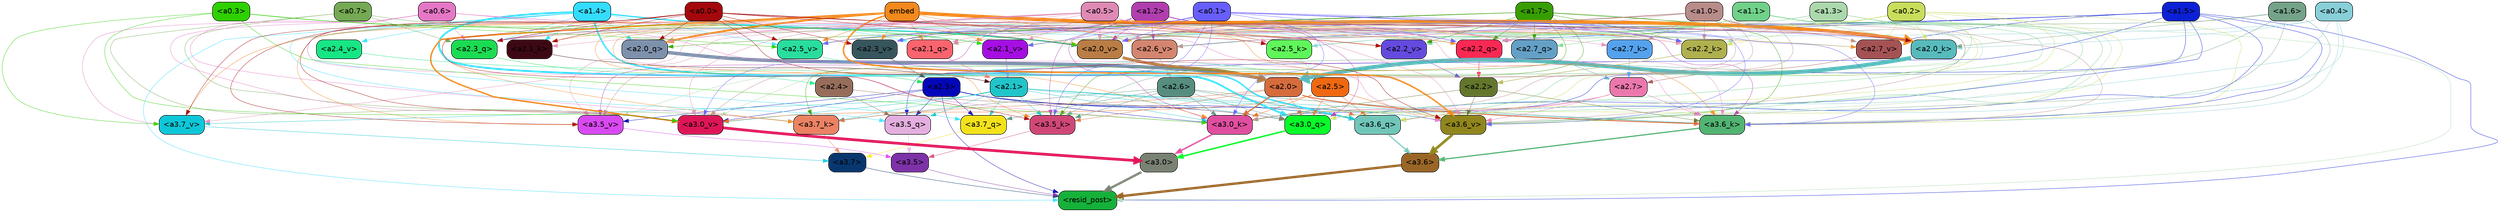 strict digraph "" {
	graph [bgcolor=transparent,
		layout=dot,
		overlap=false,
		splines=true
	];
	"<a3.7>"	[color=black,
		fillcolor="#08376f",
		fontname=Helvetica,
		shape=box,
		style="filled, rounded"];
	"<resid_post>"	[color=black,
		fillcolor="#15b13a",
		fontname=Helvetica,
		shape=box,
		style="filled, rounded"];
	"<a3.7>" -> "<resid_post>"	[color="#08376f",
		penwidth=0.6239100098609924];
	"<a3.6>"	[color=black,
		fillcolor="#9a6627",
		fontname=Helvetica,
		shape=box,
		style="filled, rounded"];
	"<a3.6>" -> "<resid_post>"	[color="#9a6627",
		penwidth=4.569062113761902];
	"<a3.5>"	[color=black,
		fillcolor="#7d32a8",
		fontname=Helvetica,
		shape=box,
		style="filled, rounded"];
	"<a3.5>" -> "<resid_post>"	[color="#7d32a8",
		penwidth=0.6];
	"<a3.0>"	[color=black,
		fillcolor="#7a8273",
		fontname=Helvetica,
		shape=box,
		style="filled, rounded"];
	"<a3.0>" -> "<resid_post>"	[color="#7a8273",
		penwidth=4.283544182777405];
	"<a2.3>"	[color=black,
		fillcolor="#0407b8",
		fontname=Helvetica,
		shape=box,
		style="filled, rounded"];
	"<a2.3>" -> "<resid_post>"	[color="#0407b8",
		penwidth=0.6];
	"<a3.7_q>"	[color=black,
		fillcolor="#f3e21a",
		fontname=Helvetica,
		shape=box,
		style="filled, rounded"];
	"<a2.3>" -> "<a3.7_q>"	[color="#0407b8",
		penwidth=0.6];
	"<a3.6_q>"	[color=black,
		fillcolor="#70c6b9",
		fontname=Helvetica,
		shape=box,
		style="filled, rounded"];
	"<a2.3>" -> "<a3.6_q>"	[color="#0407b8",
		penwidth=0.6];
	"<a3.5_q>"	[color=black,
		fillcolor="#e4aedf",
		fontname=Helvetica,
		shape=box,
		style="filled, rounded"];
	"<a2.3>" -> "<a3.5_q>"	[color="#0407b8",
		penwidth=0.6];
	"<a3.0_q>"	[color=black,
		fillcolor="#09f929",
		fontname=Helvetica,
		shape=box,
		style="filled, rounded"];
	"<a2.3>" -> "<a3.0_q>"	[color="#0407b8",
		penwidth=0.6];
	"<a3.0_k>"	[color=black,
		fillcolor="#e04e9f",
		fontname=Helvetica,
		shape=box,
		style="filled, rounded"];
	"<a2.3>" -> "<a3.0_k>"	[color="#0407b8",
		penwidth=0.6];
	"<a3.6_v>"	[color=black,
		fillcolor="#91861d",
		fontname=Helvetica,
		shape=box,
		style="filled, rounded"];
	"<a2.3>" -> "<a3.6_v>"	[color="#0407b8",
		penwidth=0.6];
	"<a3.5_v>"	[color=black,
		fillcolor="#d949f1",
		fontname=Helvetica,
		shape=box,
		style="filled, rounded"];
	"<a2.3>" -> "<a3.5_v>"	[color="#0407b8",
		penwidth=0.6];
	"<a3.0_v>"	[color=black,
		fillcolor="#de1657",
		fontname=Helvetica,
		shape=box,
		style="filled, rounded"];
	"<a2.3>" -> "<a3.0_v>"	[color="#0407b8",
		penwidth=0.6];
	"<a1.5>"	[color=black,
		fillcolor="#0c20d6",
		fontname=Helvetica,
		shape=box,
		style="filled, rounded"];
	"<a1.5>" -> "<resid_post>"	[color="#0c20d6",
		penwidth=0.6];
	"<a1.5>" -> "<a3.6_q>"	[color="#0c20d6",
		penwidth=0.6];
	"<a1.5>" -> "<a3.5_q>"	[color="#0c20d6",
		penwidth=0.6];
	"<a1.5>" -> "<a3.0_q>"	[color="#0c20d6",
		penwidth=0.6];
	"<a3.6_k>"	[color=black,
		fillcolor="#52b472",
		fontname=Helvetica,
		shape=box,
		style="filled, rounded"];
	"<a1.5>" -> "<a3.6_k>"	[color="#0c20d6",
		penwidth=0.6];
	"<a1.5>" -> "<a3.0_k>"	[color="#0c20d6",
		penwidth=0.6];
	"<a2.2_q>"	[color=black,
		fillcolor="#fb2853",
		fontname=Helvetica,
		shape=box,
		style="filled, rounded"];
	"<a1.5>" -> "<a2.2_q>"	[color="#0c20d6",
		penwidth=0.6];
	"<a2.7_v>"	[color=black,
		fillcolor="#a55255",
		fontname=Helvetica,
		shape=box,
		style="filled, rounded"];
	"<a1.5>" -> "<a2.7_v>"	[color="#0c20d6",
		penwidth=0.6];
	"<a2.6_v>"	[color=black,
		fillcolor="#d4856f",
		fontname=Helvetica,
		shape=box,
		style="filled, rounded"];
	"<a1.5>" -> "<a2.6_v>"	[color="#0c20d6",
		penwidth=0.6];
	"<a2.1_v>"	[color=black,
		fillcolor="#a60ee3",
		fontname=Helvetica,
		shape=box,
		style="filled, rounded"];
	"<a1.5>" -> "<a2.1_v>"	[color="#0c20d6",
		penwidth=0.6];
	"<a1.4>"	[color=black,
		fillcolor="#34ddfe",
		fontname=Helvetica,
		shape=box,
		style="filled, rounded"];
	"<a1.4>" -> "<resid_post>"	[color="#34ddfe",
		penwidth=0.6];
	"<a1.4>" -> "<a3.7_q>"	[color="#34ddfe",
		penwidth=0.6];
	"<a1.4>" -> "<a3.6_q>"	[color="#34ddfe",
		penwidth=2.7536282539367676];
	"<a1.4>" -> "<a3.5_q>"	[color="#34ddfe",
		penwidth=0.6];
	"<a1.4>" -> "<a3.0_q>"	[color="#34ddfe",
		penwidth=3.3369133472442627];
	"<a2.3_q>"	[color=black,
		fillcolor="#1bdb52",
		fontname=Helvetica,
		shape=box,
		style="filled, rounded"];
	"<a1.4>" -> "<a2.3_q>"	[color="#34ddfe",
		penwidth=0.6];
	"<a1.4>" -> "<a2.2_q>"	[color="#34ddfe",
		penwidth=0.6];
	"<a2.1_q>"	[color=black,
		fillcolor="#fa646e",
		fontname=Helvetica,
		shape=box,
		style="filled, rounded"];
	"<a1.4>" -> "<a2.1_q>"	[color="#34ddfe",
		penwidth=0.6];
	"<a2.0_q>"	[color=black,
		fillcolor="#7e91ac",
		fontname=Helvetica,
		shape=box,
		style="filled, rounded"];
	"<a1.4>" -> "<a2.0_q>"	[color="#34ddfe",
		penwidth=0.6];
	"<a2.1_k>"	[color=black,
		fillcolor="#3c0813",
		fontname=Helvetica,
		shape=box,
		style="filled, rounded"];
	"<a1.4>" -> "<a2.1_k>"	[color="#34ddfe",
		penwidth=0.6];
	"<a1.4>" -> "<a2.7_v>"	[color="#34ddfe",
		penwidth=0.6];
	"<a1.4>" -> "<a2.6_v>"	[color="#34ddfe",
		penwidth=0.6];
	"<a2.5_v>"	[color=black,
		fillcolor="#29dd9d",
		fontname=Helvetica,
		shape=box,
		style="filled, rounded"];
	"<a1.4>" -> "<a2.5_v>"	[color="#34ddfe",
		penwidth=0.6];
	"<a2.4_v>"	[color=black,
		fillcolor="#17e685",
		fontname=Helvetica,
		shape=box,
		style="filled, rounded"];
	"<a1.4>" -> "<a2.4_v>"	[color="#34ddfe",
		penwidth=0.6];
	"<a1.4>" -> "<a2.1_v>"	[color="#34ddfe",
		penwidth=0.6];
	"<a2.0_v>"	[color=black,
		fillcolor="#b97d45",
		fontname=Helvetica,
		shape=box,
		style="filled, rounded"];
	"<a1.4>" -> "<a2.0_v>"	[color="#34ddfe",
		penwidth=2.2818827629089355];
	"<a1.3>"	[color=black,
		fillcolor="#abd9ad",
		fontname=Helvetica,
		shape=box,
		style="filled, rounded"];
	"<a1.3>" -> "<resid_post>"	[color="#abd9ad",
		penwidth=0.6];
	"<a1.3>" -> "<a3.6_v>"	[color="#abd9ad",
		penwidth=0.6];
	"<a1.3>" -> "<a3.5_v>"	[color="#abd9ad",
		penwidth=0.6];
	"<a1.3>" -> "<a3.0_v>"	[color="#abd9ad",
		penwidth=0.6];
	"<a1.3>" -> "<a2.2_q>"	[color="#abd9ad",
		penwidth=0.6];
	"<a1.3>" -> "<a2.1_q>"	[color="#abd9ad",
		penwidth=0.6];
	"<a2.2_k>"	[color=black,
		fillcolor="#afb14e",
		fontname=Helvetica,
		shape=box,
		style="filled, rounded"];
	"<a1.3>" -> "<a2.2_k>"	[color="#abd9ad",
		penwidth=0.6];
	"<a1.3>" -> "<a2.5_v>"	[color="#abd9ad",
		penwidth=0.6];
	"<a3.7_q>" -> "<a3.7>"	[color="#f3e21a",
		penwidth=0.6];
	"<a3.6_q>" -> "<a3.6>"	[color="#70c6b9",
		penwidth=2.0344843566417694];
	"<a3.5_q>" -> "<a3.5>"	[color="#e4aedf",
		penwidth=0.6];
	"<a3.0_q>" -> "<a3.0>"	[color="#09f929",
		penwidth=2.863015294075012];
	"<a3.7_k>"	[color=black,
		fillcolor="#eb8263",
		fontname=Helvetica,
		shape=box,
		style="filled, rounded"];
	"<a3.7_k>" -> "<a3.7>"	[color="#eb8263",
		penwidth=0.6];
	"<a3.6_k>" -> "<a3.6>"	[color="#52b472",
		penwidth=2.1770318150520325];
	"<a3.5_k>"	[color=black,
		fillcolor="#d04777",
		fontname=Helvetica,
		shape=box,
		style="filled, rounded"];
	"<a3.5_k>" -> "<a3.5>"	[color="#d04777",
		penwidth=0.6];
	"<a3.0_k>" -> "<a3.0>"	[color="#e04e9f",
		penwidth=2.6323853135108948];
	"<a3.7_v>"	[color=black,
		fillcolor="#0dc7d8",
		fontname=Helvetica,
		shape=box,
		style="filled, rounded"];
	"<a3.7_v>" -> "<a3.7>"	[color="#0dc7d8",
		penwidth=0.6];
	"<a3.6_v>" -> "<a3.6>"	[color="#91861d",
		penwidth=4.972373723983765];
	"<a3.5_v>" -> "<a3.5>"	[color="#d949f1",
		penwidth=0.6];
	"<a3.0_v>" -> "<a3.0>"	[color="#de1657",
		penwidth=5.1638524532318115];
	"<a2.6>"	[color=black,
		fillcolor="#568d7e",
		fontname=Helvetica,
		shape=box,
		style="filled, rounded"];
	"<a2.6>" -> "<a3.7_q>"	[color="#568d7e",
		penwidth=0.6];
	"<a2.6>" -> "<a3.6_q>"	[color="#568d7e",
		penwidth=0.6];
	"<a2.6>" -> "<a3.0_q>"	[color="#568d7e",
		penwidth=0.6];
	"<a2.6>" -> "<a3.7_k>"	[color="#568d7e",
		penwidth=0.6];
	"<a2.6>" -> "<a3.6_k>"	[color="#568d7e",
		penwidth=0.6];
	"<a2.6>" -> "<a3.5_k>"	[color="#568d7e",
		penwidth=0.6];
	"<a2.6>" -> "<a3.0_k>"	[color="#568d7e",
		penwidth=0.6];
	"<a2.1>"	[color=black,
		fillcolor="#20c5c9",
		fontname=Helvetica,
		shape=box,
		style="filled, rounded"];
	"<a2.1>" -> "<a3.7_q>"	[color="#20c5c9",
		penwidth=0.6];
	"<a2.1>" -> "<a3.6_q>"	[color="#20c5c9",
		penwidth=0.6];
	"<a2.1>" -> "<a3.5_q>"	[color="#20c5c9",
		penwidth=0.6];
	"<a2.1>" -> "<a3.0_q>"	[color="#20c5c9",
		penwidth=0.6];
	"<a2.1>" -> "<a3.7_k>"	[color="#20c5c9",
		penwidth=0.6];
	"<a2.1>" -> "<a3.6_k>"	[color="#20c5c9",
		penwidth=0.6];
	"<a2.1>" -> "<a3.5_k>"	[color="#20c5c9",
		penwidth=0.6];
	"<a2.1>" -> "<a3.0_k>"	[color="#20c5c9",
		penwidth=0.6];
	"<a2.1>" -> "<a3.7_v>"	[color="#20c5c9",
		penwidth=0.6];
	"<a2.1>" -> "<a3.6_v>"	[color="#20c5c9",
		penwidth=0.6];
	"<a2.1>" -> "<a3.0_v>"	[color="#20c5c9",
		penwidth=0.6];
	"<a2.7>"	[color=black,
		fillcolor="#eb77ad",
		fontname=Helvetica,
		shape=box,
		style="filled, rounded"];
	"<a2.7>" -> "<a3.6_q>"	[color="#eb77ad",
		penwidth=0.6];
	"<a2.7>" -> "<a3.0_q>"	[color="#eb77ad",
		penwidth=0.6];
	"<a2.7>" -> "<a3.6_k>"	[color="#eb77ad",
		penwidth=0.6];
	"<a2.7>" -> "<a3.0_k>"	[color="#eb77ad",
		penwidth=0.6];
	"<a2.7>" -> "<a3.6_v>"	[color="#eb77ad",
		penwidth=0.6];
	"<a2.5>"	[color=black,
		fillcolor="#ef6811",
		fontname=Helvetica,
		shape=box,
		style="filled, rounded"];
	"<a2.5>" -> "<a3.6_q>"	[color="#ef6811",
		penwidth=0.6];
	"<a2.5>" -> "<a3.0_q>"	[color="#ef6811",
		penwidth=0.6];
	"<a2.5>" -> "<a3.0_k>"	[color="#ef6811",
		penwidth=0.6];
	"<a2.5>" -> "<a3.6_v>"	[color="#ef6811",
		penwidth=0.6];
	"<a2.5>" -> "<a3.0_v>"	[color="#ef6811",
		penwidth=0.6];
	"<a2.0>"	[color=black,
		fillcolor="#d66b3c",
		fontname=Helvetica,
		shape=box,
		style="filled, rounded"];
	"<a2.0>" -> "<a3.6_q>"	[color="#d66b3c",
		penwidth=0.6];
	"<a2.0>" -> "<a3.0_q>"	[color="#d66b3c",
		penwidth=0.6];
	"<a2.0>" -> "<a3.7_k>"	[color="#d66b3c",
		penwidth=0.6];
	"<a2.0>" -> "<a3.6_k>"	[color="#d66b3c",
		penwidth=1.7047871947288513];
	"<a2.0>" -> "<a3.5_k>"	[color="#d66b3c",
		penwidth=0.6];
	"<a2.0>" -> "<a3.0_k>"	[color="#d66b3c",
		penwidth=2.239806979894638];
	"<a1.1>"	[color=black,
		fillcolor="#70d189",
		fontname=Helvetica,
		shape=box,
		style="filled, rounded"];
	"<a1.1>" -> "<a3.6_q>"	[color="#70d189",
		penwidth=0.6];
	"<a1.1>" -> "<a3.0_q>"	[color="#70d189",
		penwidth=0.6];
	"<a1.1>" -> "<a3.0_k>"	[color="#70d189",
		penwidth=0.6];
	"<a1.1>" -> "<a3.6_v>"	[color="#70d189",
		penwidth=0.6];
	"<a2.7_q>"	[color=black,
		fillcolor="#64a0c6",
		fontname=Helvetica,
		shape=box,
		style="filled, rounded"];
	"<a1.1>" -> "<a2.7_q>"	[color="#70d189",
		penwidth=0.6];
	"<a2.5_k>"	[color=black,
		fillcolor="#60f65a",
		fontname=Helvetica,
		shape=box,
		style="filled, rounded"];
	"<a1.1>" -> "<a2.5_k>"	[color="#70d189",
		penwidth=0.6];
	"<a2.0_k>"	[color=black,
		fillcolor="#57bbbc",
		fontname=Helvetica,
		shape=box,
		style="filled, rounded"];
	"<a1.1>" -> "<a2.0_k>"	[color="#70d189",
		penwidth=0.6];
	"<a1.1>" -> "<a2.6_v>"	[color="#70d189",
		penwidth=0.6];
	"<a2.2_v>"	[color=black,
		fillcolor="#654adf",
		fontname=Helvetica,
		shape=box,
		style="filled, rounded"];
	"<a1.1>" -> "<a2.2_v>"	[color="#70d189",
		penwidth=0.6];
	"<a1.1>" -> "<a2.1_v>"	[color="#70d189",
		penwidth=0.6];
	"<a1.1>" -> "<a2.0_v>"	[color="#70d189",
		penwidth=0.6];
	"<a0.4>"	[color=black,
		fillcolor="#88cfd8",
		fontname=Helvetica,
		shape=box,
		style="filled, rounded"];
	"<a0.4>" -> "<a3.6_q>"	[color="#88cfd8",
		penwidth=0.6];
	"<a0.4>" -> "<a3.0_q>"	[color="#88cfd8",
		penwidth=0.6];
	"<a0.4>" -> "<a3.6_k>"	[color="#88cfd8",
		penwidth=0.6];
	"<a0.4>" -> "<a2.5_k>"	[color="#88cfd8",
		penwidth=0.6];
	"<a0.4>" -> "<a2.0_k>"	[color="#88cfd8",
		penwidth=0.6];
	"<a0.2>"	[color=black,
		fillcolor="#c8de5b",
		fontname=Helvetica,
		shape=box,
		style="filled, rounded"];
	"<a0.2>" -> "<a3.6_q>"	[color="#c8de5b",
		penwidth=0.6];
	"<a0.2>" -> "<a3.0_q>"	[color="#c8de5b",
		penwidth=0.6];
	"<a0.2>" -> "<a3.6_k>"	[color="#c8de5b",
		penwidth=0.6];
	"<a0.2>" -> "<a3.0_k>"	[color="#c8de5b",
		penwidth=0.6];
	"<a0.2>" -> "<a2.2_q>"	[color="#c8de5b",
		penwidth=0.6];
	"<a0.2>" -> "<a2.2_k>"	[color="#c8de5b",
		penwidth=0.6];
	"<a0.2>" -> "<a2.0_k>"	[color="#c8de5b",
		penwidth=0.6];
	"<a0.2>" -> "<a2.7_v>"	[color="#c8de5b",
		penwidth=0.6];
	"<a0.2>" -> "<a2.1_v>"	[color="#c8de5b",
		penwidth=0.6];
	"<a0.2>" -> "<a2.0_v>"	[color="#c8de5b",
		penwidth=0.6];
	"<a2.4>"	[color=black,
		fillcolor="#966d5a",
		fontname=Helvetica,
		shape=box,
		style="filled, rounded"];
	"<a2.4>" -> "<a3.5_q>"	[color="#966d5a",
		penwidth=0.6];
	"<a2.4>" -> "<a3.0_q>"	[color="#966d5a",
		penwidth=0.6];
	"<a1.2>"	[color=black,
		fillcolor="#b13eaf",
		fontname=Helvetica,
		shape=box,
		style="filled, rounded"];
	"<a1.2>" -> "<a3.0_q>"	[color="#b13eaf",
		penwidth=0.6];
	"<a1.2>" -> "<a3.6_k>"	[color="#b13eaf",
		penwidth=0.6];
	"<a1.2>" -> "<a3.5_k>"	[color="#b13eaf",
		penwidth=0.6];
	"<a1.2>" -> "<a3.0_k>"	[color="#b13eaf",
		penwidth=0.6];
	"<a1.2>" -> "<a3.5_v>"	[color="#b13eaf",
		penwidth=0.6];
	"<a1.2>" -> "<a2.7_q>"	[color="#b13eaf",
		penwidth=0.6];
	"<a1.2>" -> "<a2.2_q>"	[color="#b13eaf",
		penwidth=0.6];
	"<a1.2>" -> "<a2.2_k>"	[color="#b13eaf",
		penwidth=0.6];
	"<a1.2>" -> "<a2.6_v>"	[color="#b13eaf",
		penwidth=0.6];
	"<a1.2>" -> "<a2.5_v>"	[color="#b13eaf",
		penwidth=0.6];
	"<a2.3_v>"	[color=black,
		fillcolor="#36555c",
		fontname=Helvetica,
		shape=box,
		style="filled, rounded"];
	"<a1.2>" -> "<a2.3_v>"	[color="#b13eaf",
		penwidth=0.6];
	"<a1.2>" -> "<a2.0_v>"	[color="#b13eaf",
		penwidth=0.6];
	"<a1.7>"	[color=black,
		fillcolor="#379e02",
		fontname=Helvetica,
		shape=box,
		style="filled, rounded"];
	"<a1.7>" -> "<a3.7_k>"	[color="#379e02",
		penwidth=0.6];
	"<a1.7>" -> "<a3.5_k>"	[color="#379e02",
		penwidth=0.6];
	"<a1.7>" -> "<a3.6_v>"	[color="#379e02",
		penwidth=0.6];
	"<a1.7>" -> "<a2.7_q>"	[color="#379e02",
		penwidth=0.6];
	"<a1.7>" -> "<a2.2_q>"	[color="#379e02",
		penwidth=0.6];
	"<a1.7>" -> "<a2.0_q>"	[color="#379e02",
		penwidth=0.6];
	"<a1.7>" -> "<a2.2_k>"	[color="#379e02",
		penwidth=0.6];
	"<a1.7>" -> "<a2.0_k>"	[color="#379e02",
		penwidth=0.6];
	"<a1.7>" -> "<a2.5_v>"	[color="#379e02",
		penwidth=0.6];
	"<a1.7>" -> "<a2.3_v>"	[color="#379e02",
		penwidth=0.6];
	"<a1.7>" -> "<a2.2_v>"	[color="#379e02",
		penwidth=0.6];
	"<a0.7>"	[color=black,
		fillcolor="#75a953",
		fontname=Helvetica,
		shape=box,
		style="filled, rounded"];
	"<a0.7>" -> "<a3.7_k>"	[color="#75a953",
		penwidth=0.6];
	"<a0.7>" -> "<a3.0_v>"	[color="#75a953",
		penwidth=0.6];
	"<a0.7>" -> "<a2.3_q>"	[color="#75a953",
		penwidth=0.6];
	"<a0.7>" -> "<a2.2_q>"	[color="#75a953",
		penwidth=0.6];
	"<a0.6>"	[color=black,
		fillcolor="#e578c6",
		fontname=Helvetica,
		shape=box,
		style="filled, rounded"];
	"<a0.6>" -> "<a3.7_k>"	[color="#e578c6",
		penwidth=0.6];
	"<a0.6>" -> "<a3.6_k>"	[color="#e578c6",
		penwidth=0.6];
	"<a0.6>" -> "<a3.0_k>"	[color="#e578c6",
		penwidth=0.6];
	"<a0.6>" -> "<a3.7_v>"	[color="#e578c6",
		penwidth=0.6];
	"<a0.6>" -> "<a3.6_v>"	[color="#e578c6",
		penwidth=0.6];
	"<a0.6>" -> "<a3.0_v>"	[color="#e578c6",
		penwidth=0.6];
	"<a0.6>" -> "<a2.3_q>"	[color="#e578c6",
		penwidth=0.6];
	"<a0.6>" -> "<a2.2_q>"	[color="#e578c6",
		penwidth=0.6];
	embed	[color=black,
		fillcolor="#f2891d",
		fontname=Helvetica,
		shape=box,
		style="filled, rounded"];
	embed -> "<a3.7_k>"	[color="#f2891d",
		penwidth=0.6];
	embed -> "<a3.6_k>"	[color="#f2891d",
		penwidth=0.6];
	embed -> "<a3.5_k>"	[color="#f2891d",
		penwidth=0.6];
	embed -> "<a3.0_k>"	[color="#f2891d",
		penwidth=0.6];
	embed -> "<a3.7_v>"	[color="#f2891d",
		penwidth=0.6];
	embed -> "<a3.6_v>"	[color="#f2891d",
		penwidth=2.7369276881217957];
	embed -> "<a3.5_v>"	[color="#f2891d",
		penwidth=0.6];
	embed -> "<a3.0_v>"	[color="#f2891d",
		penwidth=2.5778204202651978];
	embed -> "<a2.7_q>"	[color="#f2891d",
		penwidth=0.6];
	embed -> "<a2.3_q>"	[color="#f2891d",
		penwidth=0.6];
	embed -> "<a2.2_q>"	[color="#f2891d",
		penwidth=0.6];
	embed -> "<a2.1_q>"	[color="#f2891d",
		penwidth=0.6];
	embed -> "<a2.0_q>"	[color="#f2891d",
		penwidth=3.459219217300415];
	embed -> "<a2.5_k>"	[color="#f2891d",
		penwidth=0.6];
	embed -> "<a2.2_k>"	[color="#f2891d",
		penwidth=0.6363201141357422];
	embed -> "<a2.1_k>"	[color="#f2891d",
		penwidth=0.6];
	embed -> "<a2.0_k>"	[color="#f2891d",
		penwidth=6.407642982900143];
	embed -> "<a2.7_v>"	[color="#f2891d",
		penwidth=0.6];
	embed -> "<a2.6_v>"	[color="#f2891d",
		penwidth=0.6];
	embed -> "<a2.5_v>"	[color="#f2891d",
		penwidth=0.6];
	embed -> "<a2.3_v>"	[color="#f2891d",
		penwidth=0.6];
	embed -> "<a2.2_v>"	[color="#f2891d",
		penwidth=0.6175012588500977];
	embed -> "<a2.1_v>"	[color="#f2891d",
		penwidth=0.6];
	embed -> "<a2.0_v>"	[color="#f2891d",
		penwidth=0.6];
	"<a2.2>"	[color=black,
		fillcolor="#63762c",
		fontname=Helvetica,
		shape=box,
		style="filled, rounded"];
	"<a2.2>" -> "<a3.6_k>"	[color="#63762c",
		penwidth=0.6];
	"<a2.2>" -> "<a3.0_k>"	[color="#63762c",
		penwidth=0.6];
	"<a2.2>" -> "<a3.6_v>"	[color="#63762c",
		penwidth=0.6];
	"<a1.6>"	[color=black,
		fillcolor="#75a389",
		fontname=Helvetica,
		shape=box,
		style="filled, rounded"];
	"<a1.6>" -> "<a3.6_k>"	[color="#75a389",
		penwidth=0.6];
	"<a1.6>" -> "<a3.5_k>"	[color="#75a389",
		penwidth=0.6];
	"<a1.6>" -> "<a3.6_v>"	[color="#75a389",
		penwidth=0.6];
	"<a1.6>" -> "<a2.0_k>"	[color="#75a389",
		penwidth=0.6];
	"<a1.6>" -> "<a2.0_v>"	[color="#75a389",
		penwidth=0.6];
	"<a1.0>"	[color=black,
		fillcolor="#b88c89",
		fontname=Helvetica,
		shape=box,
		style="filled, rounded"];
	"<a1.0>" -> "<a3.6_k>"	[color="#b88c89",
		penwidth=0.6];
	"<a1.0>" -> "<a3.0_k>"	[color="#b88c89",
		penwidth=0.6];
	"<a1.0>" -> "<a3.6_v>"	[color="#b88c89",
		penwidth=0.6];
	"<a1.0>" -> "<a3.5_v>"	[color="#b88c89",
		penwidth=0.6];
	"<a1.0>" -> "<a3.0_v>"	[color="#b88c89",
		penwidth=0.6];
	"<a1.0>" -> "<a2.3_q>"	[color="#b88c89",
		penwidth=0.6];
	"<a1.0>" -> "<a2.2_q>"	[color="#b88c89",
		penwidth=0.6];
	"<a1.0>" -> "<a2.1_q>"	[color="#b88c89",
		penwidth=0.6];
	"<a2.7_k>"	[color=black,
		fillcolor="#54a2ee",
		fontname=Helvetica,
		shape=box,
		style="filled, rounded"];
	"<a1.0>" -> "<a2.7_k>"	[color="#b88c89",
		penwidth=0.6];
	"<a1.0>" -> "<a2.2_k>"	[color="#b88c89",
		penwidth=0.6];
	"<a1.0>" -> "<a2.0_k>"	[color="#b88c89",
		penwidth=0.6];
	"<a1.0>" -> "<a2.7_v>"	[color="#b88c89",
		penwidth=0.6];
	"<a1.0>" -> "<a2.6_v>"	[color="#b88c89",
		penwidth=0.6];
	"<a1.0>" -> "<a2.0_v>"	[color="#b88c89",
		penwidth=1.2978954315185547];
	"<a0.5>"	[color=black,
		fillcolor="#df8ab4",
		fontname=Helvetica,
		shape=box,
		style="filled, rounded"];
	"<a0.5>" -> "<a3.6_k>"	[color="#df8ab4",
		penwidth=0.6];
	"<a0.5>" -> "<a3.7_v>"	[color="#df8ab4",
		penwidth=0.6];
	"<a0.5>" -> "<a3.6_v>"	[color="#df8ab4",
		penwidth=0.6];
	"<a0.5>" -> "<a3.5_v>"	[color="#df8ab4",
		penwidth=0.6];
	"<a0.5>" -> "<a3.0_v>"	[color="#df8ab4",
		penwidth=0.6];
	"<a0.5>" -> "<a2.7_q>"	[color="#df8ab4",
		penwidth=0.6];
	"<a0.5>" -> "<a2.3_q>"	[color="#df8ab4",
		penwidth=0.6];
	"<a0.5>" -> "<a2.2_q>"	[color="#df8ab4",
		penwidth=0.6];
	"<a0.5>" -> "<a2.1_q>"	[color="#df8ab4",
		penwidth=0.6];
	"<a0.5>" -> "<a2.0_q>"	[color="#df8ab4",
		penwidth=0.6];
	"<a0.5>" -> "<a2.7_k>"	[color="#df8ab4",
		penwidth=0.6];
	"<a0.5>" -> "<a2.5_k>"	[color="#df8ab4",
		penwidth=0.6];
	"<a0.5>" -> "<a2.2_k>"	[color="#df8ab4",
		penwidth=0.6];
	"<a0.5>" -> "<a2.1_k>"	[color="#df8ab4",
		penwidth=0.6];
	"<a0.5>" -> "<a2.0_k>"	[color="#df8ab4",
		penwidth=0.7721366882324219];
	"<a0.5>" -> "<a2.6_v>"	[color="#df8ab4",
		penwidth=0.6];
	"<a0.5>" -> "<a2.3_v>"	[color="#df8ab4",
		penwidth=0.6];
	"<a0.5>" -> "<a2.1_v>"	[color="#df8ab4",
		penwidth=0.6];
	"<a0.5>" -> "<a2.0_v>"	[color="#df8ab4",
		penwidth=0.6];
	"<a0.1>"	[color=black,
		fillcolor="#685efe",
		fontname=Helvetica,
		shape=box,
		style="filled, rounded"];
	"<a0.1>" -> "<a3.6_k>"	[color="#685efe",
		penwidth=0.6];
	"<a0.1>" -> "<a3.5_k>"	[color="#685efe",
		penwidth=0.6];
	"<a0.1>" -> "<a3.0_k>"	[color="#685efe",
		penwidth=0.6];
	"<a0.1>" -> "<a3.6_v>"	[color="#685efe",
		penwidth=0.6];
	"<a0.1>" -> "<a3.0_v>"	[color="#685efe",
		penwidth=0.6];
	"<a0.1>" -> "<a2.3_q>"	[color="#685efe",
		penwidth=0.6];
	"<a0.1>" -> "<a2.2_q>"	[color="#685efe",
		penwidth=0.6];
	"<a0.1>" -> "<a2.2_k>"	[color="#685efe",
		penwidth=0.6];
	"<a0.1>" -> "<a2.0_k>"	[color="#685efe",
		penwidth=0.6];
	"<a0.1>" -> "<a2.5_v>"	[color="#685efe",
		penwidth=0.6];
	"<a0.1>" -> "<a2.3_v>"	[color="#685efe",
		penwidth=0.6];
	"<a0.1>" -> "<a2.1_v>"	[color="#685efe",
		penwidth=0.6];
	"<a0.1>" -> "<a2.0_v>"	[color="#685efe",
		penwidth=0.6];
	"<a0.0>"	[color=black,
		fillcolor="#a4080c",
		fontname=Helvetica,
		shape=box,
		style="filled, rounded"];
	"<a0.0>" -> "<a3.5_k>"	[color="#a4080c",
		penwidth=0.6];
	"<a0.0>" -> "<a3.7_v>"	[color="#a4080c",
		penwidth=0.6];
	"<a0.0>" -> "<a3.6_v>"	[color="#a4080c",
		penwidth=0.6];
	"<a0.0>" -> "<a3.5_v>"	[color="#a4080c",
		penwidth=0.6];
	"<a0.0>" -> "<a3.0_v>"	[color="#a4080c",
		penwidth=0.6];
	"<a0.0>" -> "<a2.3_q>"	[color="#a4080c",
		penwidth=0.6];
	"<a0.0>" -> "<a2.0_q>"	[color="#a4080c",
		penwidth=0.6];
	"<a0.0>" -> "<a2.5_k>"	[color="#a4080c",
		penwidth=0.6];
	"<a0.0>" -> "<a2.1_k>"	[color="#a4080c",
		penwidth=0.6];
	"<a0.0>" -> "<a2.0_k>"	[color="#a4080c",
		penwidth=0.6];
	"<a0.0>" -> "<a2.5_v>"	[color="#a4080c",
		penwidth=0.6];
	"<a0.0>" -> "<a2.3_v>"	[color="#a4080c",
		penwidth=0.6];
	"<a0.0>" -> "<a2.2_v>"	[color="#a4080c",
		penwidth=0.6];
	"<a0.0>" -> "<a2.0_v>"	[color="#a4080c",
		penwidth=0.6];
	"<a0.3>"	[color=black,
		fillcolor="#2ed000",
		fontname=Helvetica,
		shape=box,
		style="filled, rounded"];
	"<a0.3>" -> "<a3.0_k>"	[color="#2ed000",
		penwidth=0.6];
	"<a0.3>" -> "<a3.7_v>"	[color="#2ed000",
		penwidth=0.6];
	"<a0.3>" -> "<a3.0_v>"	[color="#2ed000",
		penwidth=0.6];
	"<a0.3>" -> "<a2.5_v>"	[color="#2ed000",
		penwidth=0.6];
	"<a0.3>" -> "<a2.1_v>"	[color="#2ed000",
		penwidth=0.6];
	"<a0.3>" -> "<a2.0_v>"	[color="#2ed000",
		penwidth=0.6];
	"<a2.7_q>" -> "<a2.7>"	[color="#64a0c6",
		penwidth=0.6];
	"<a2.3_q>" -> "<a2.3>"	[color="#1bdb52",
		penwidth=0.6];
	"<a2.2_q>" -> "<a2.2>"	[color="#fb2853",
		penwidth=0.7441773414611816];
	"<a2.1_q>" -> "<a2.1>"	[color="#fa646e",
		penwidth=0.6];
	"<a2.0_q>" -> "<a2.0>"	[color="#7e91ac",
		penwidth=6.422367453575134];
	"<a2.7_k>" -> "<a2.7>"	[color="#54a2ee",
		penwidth=0.6];
	"<a2.5_k>" -> "<a2.5>"	[color="#60f65a",
		penwidth=0.6];
	"<a2.2_k>" -> "<a2.2>"	[color="#afb14e",
		penwidth=0.8810110092163086];
	"<a2.1_k>" -> "<a2.1>"	[color="#3c0813",
		penwidth=0.6];
	"<a2.0_k>" -> "<a2.0>"	[color="#57bbbc",
		penwidth=7.398894429206848];
	"<a2.7_v>" -> "<a2.7>"	[color="#a55255",
		penwidth=0.6];
	"<a2.6_v>" -> "<a2.6>"	[color="#d4856f",
		penwidth=0.6];
	"<a2.5_v>" -> "<a2.5>"	[color="#29dd9d",
		penwidth=0.6];
	"<a2.4_v>" -> "<a2.4>"	[color="#17e685",
		penwidth=0.6];
	"<a2.3_v>" -> "<a2.3>"	[color="#36555c",
		penwidth=0.6];
	"<a2.2_v>" -> "<a2.2>"	[color="#654adf",
		penwidth=0.6];
	"<a2.1_v>" -> "<a2.1>"	[color="#a60ee3",
		penwidth=0.6];
	"<a2.0_v>" -> "<a2.0>"	[color="#b97d45",
		penwidth=5.395828627049923];
}
